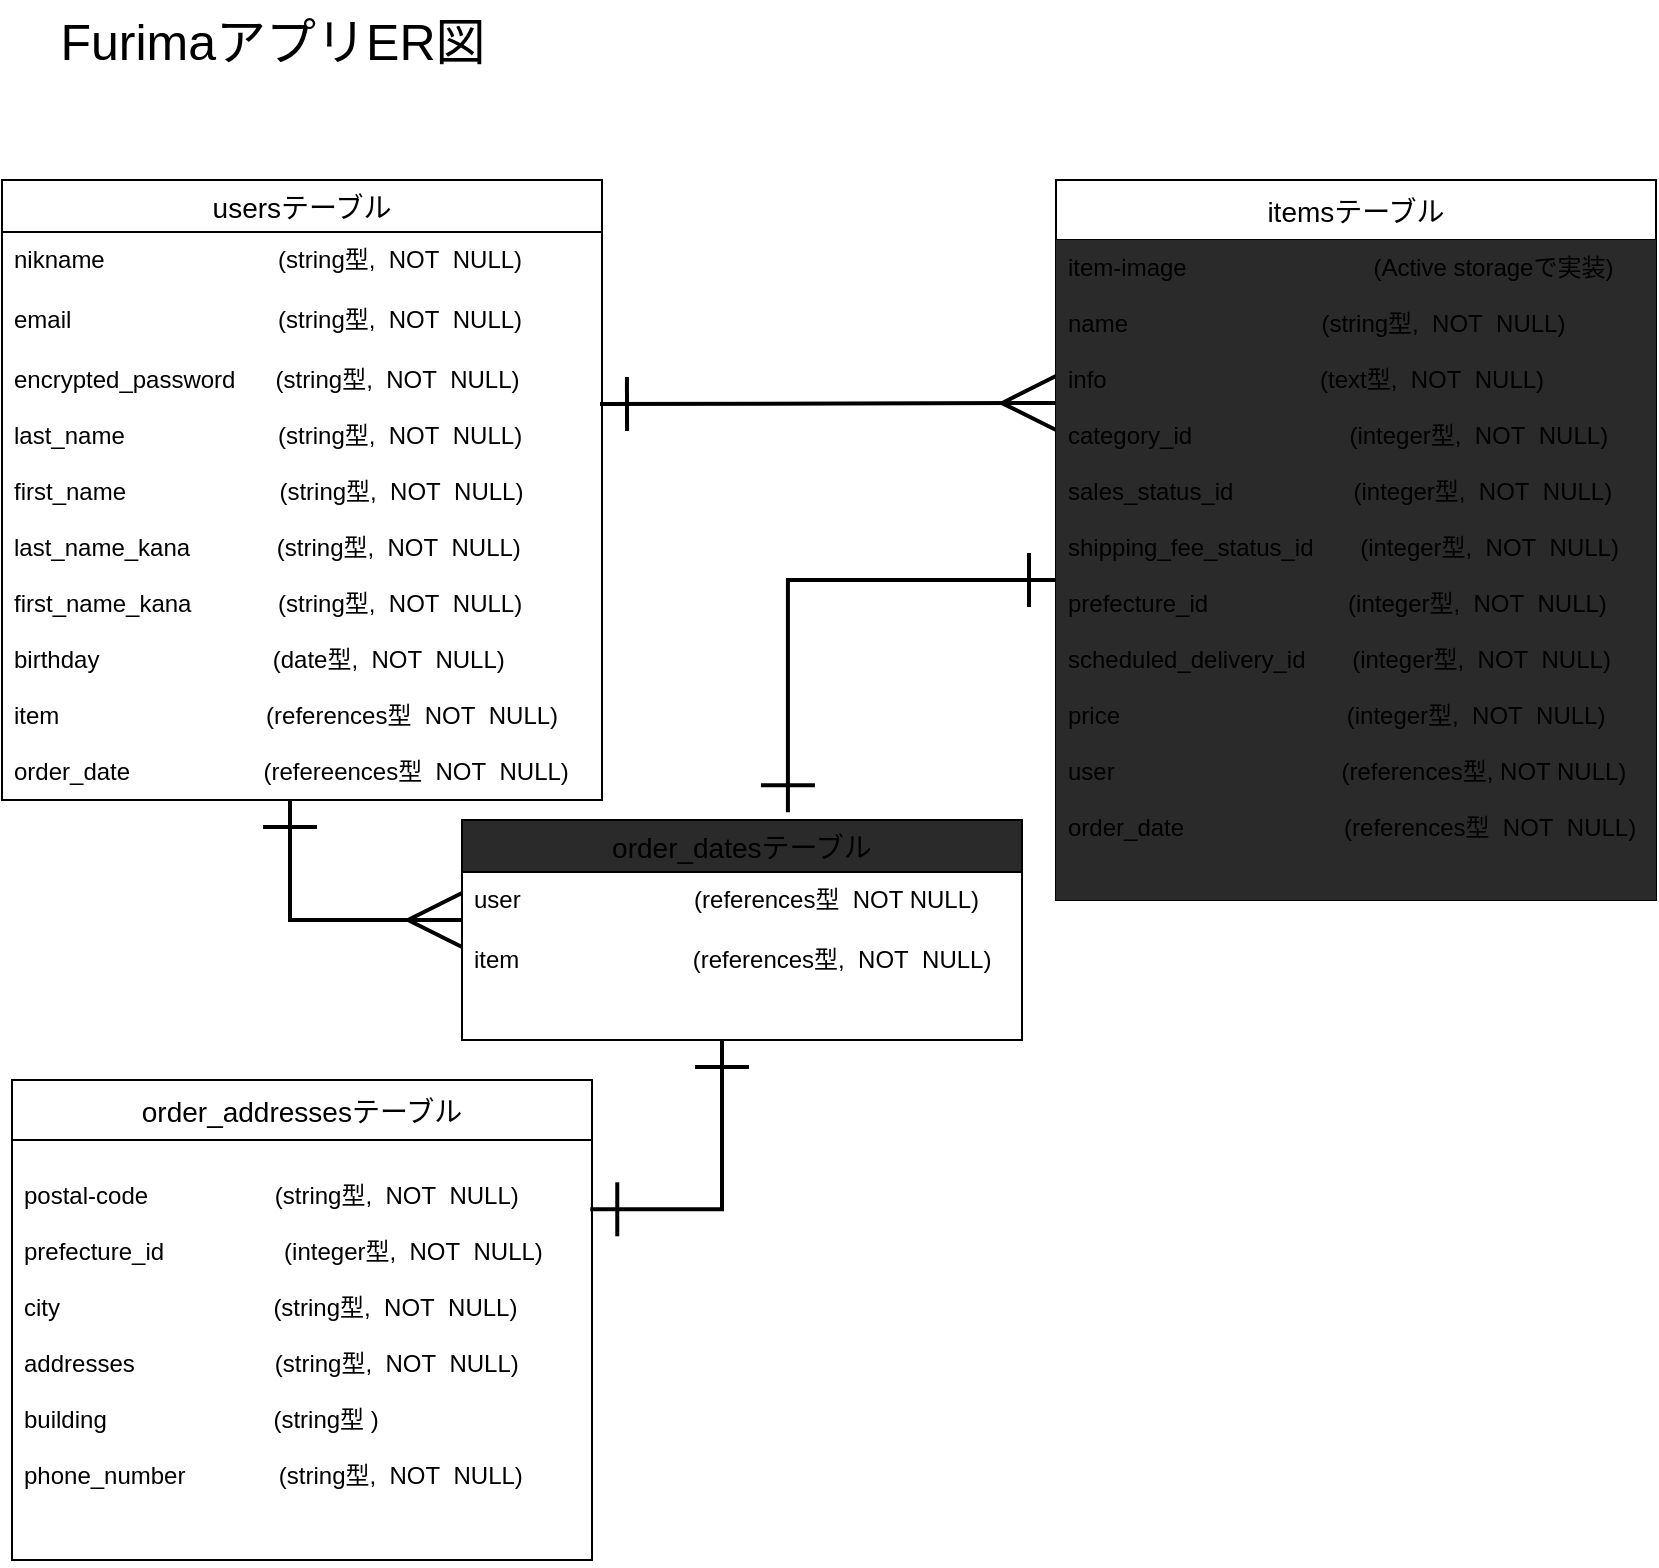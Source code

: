 <mxfile>
    <diagram id="SK3dnRFJSxGiYezryqxl" name="ページ1">
        <mxGraphModel dx="936" dy="680" grid="1" gridSize="10" guides="1" tooltips="1" connect="1" arrows="1" fold="1" page="1" pageScale="1" pageWidth="827" pageHeight="1169" math="0" shadow="0">
            <root>
                <mxCell id="0"/>
                <mxCell id="1" parent="0"/>
                <mxCell id="35" style="rounded=0;orthogonalLoop=1;jettySize=auto;html=1;fontSize=25;endArrow=ERmany;endFill=0;strokeWidth=2;startArrow=ERone;startFill=0;entryX=0;entryY=0.247;entryDx=0;entryDy=0;entryPerimeter=0;sourcePerimeterSpacing=0;endSize=24;startSize=24;" edge="1" parent="1" target="28">
                    <mxGeometry relative="1" as="geometry">
                        <mxPoint x="440" y="260" as="targetPoint"/>
                        <mxPoint x="299" y="242" as="sourcePoint"/>
                        <Array as="points"/>
                    </mxGeometry>
                </mxCell>
                <mxCell id="46" style="edgeStyle=elbowEdgeStyle;rounded=0;orthogonalLoop=1;jettySize=auto;html=1;startArrow=ERone;startFill=0;startSize=24;sourcePerimeterSpacing=0;endArrow=ERmany;endFill=0;endSize=24;strokeWidth=2;fontSize=25;" edge="1" parent="1" source="2">
                    <mxGeometry relative="1" as="geometry">
                        <mxPoint x="230" y="500" as="targetPoint"/>
                        <Array as="points">
                            <mxPoint x="144" y="510"/>
                        </Array>
                    </mxGeometry>
                </mxCell>
                <mxCell id="2" value="usersテーブル" style="swimlane;fontStyle=0;childLayout=stackLayout;horizontal=1;startSize=26;horizontalStack=0;resizeParent=1;resizeParentMax=0;resizeLast=0;collapsible=1;marginBottom=0;align=center;fontSize=14;" vertex="1" parent="1">
                    <mxGeometry y="130" width="300" height="310" as="geometry">
                        <mxRectangle x="40" y="120" width="50" height="26" as="alternateBounds"/>
                    </mxGeometry>
                </mxCell>
                <mxCell id="3" value="nikname                          (string型,  NOT  NULL)&#10;" style="text;strokeColor=none;fillColor=none;spacingLeft=4;spacingRight=4;overflow=hidden;rotatable=0;points=[[0,0.5],[1,0.5]];portConstraint=eastwest;fontSize=12;" vertex="1" parent="2">
                    <mxGeometry y="26" width="300" height="30" as="geometry"/>
                </mxCell>
                <mxCell id="4" value="email                               (string型,  NOT  NULL)&#10;" style="text;strokeColor=none;fillColor=none;spacingLeft=4;spacingRight=4;overflow=hidden;rotatable=0;points=[[0,0.5],[1,0.5]];portConstraint=eastwest;fontSize=12;" vertex="1" parent="2">
                    <mxGeometry y="56" width="300" height="30" as="geometry"/>
                </mxCell>
                <mxCell id="5" value="encrypted_password      (string型,  NOT  NULL)&#10;&#10;last_name                       (string型,  NOT  NULL)&#10;&#10;first_name                       (string型,  NOT  NULL)&#10;&#10;last_name_kana             (string型,  NOT  NULL)&#10;&#10;first_name_kana             (string型,  NOT  NULL)&#10;&#10;birthday                          (date型,  NOT  NULL)&#10;&#10;item                               (references型  NOT  NULL)&#10;&#10;order_date                    (refereences型  NOT  NULL)" style="text;strokeColor=none;fillColor=none;spacingLeft=4;spacingRight=4;overflow=hidden;rotatable=0;points=[[0,0.5],[1,0.5]];portConstraint=eastwest;fontSize=12;" vertex="1" parent="2">
                    <mxGeometry y="86" width="300" height="224" as="geometry"/>
                </mxCell>
                <mxCell id="55" style="edgeStyle=elbowEdgeStyle;rounded=0;orthogonalLoop=1;jettySize=auto;html=1;startArrow=ERone;startFill=0;startSize=24;sourcePerimeterSpacing=0;endArrow=ERone;endFill=0;endSize=24;strokeWidth=2;fontSize=25;elbow=vertical;entryX=0.582;entryY=-0.035;entryDx=0;entryDy=0;entryPerimeter=0;" edge="1" parent="1" source="25" target="48">
                    <mxGeometry relative="1" as="geometry">
                        <mxPoint x="340" y="330" as="targetPoint"/>
                        <Array as="points">
                            <mxPoint x="440" y="330"/>
                        </Array>
                    </mxGeometry>
                </mxCell>
                <mxCell id="25" value="itemsテーブル" style="swimlane;fontStyle=0;childLayout=stackLayout;horizontal=1;startSize=30;horizontalStack=0;resizeParent=1;resizeParentMax=0;resizeLast=0;collapsible=1;marginBottom=0;align=center;fontSize=14;" vertex="1" parent="1">
                    <mxGeometry x="527" y="130" width="300" height="360" as="geometry"/>
                </mxCell>
                <mxCell id="28" value="item-image                            (Active storageで実装)&#10;&#10;name                             (string型,  NOT  NULL)&#10;&#10;info                                (text型,  NOT  NULL)&#10;&#10;category_id　　　　　　  (integer型,  NOT  NULL)&#10;&#10;sales_status_id                  (integer型,  NOT  NULL)&#10;&#10;shipping_fee_status_id       (integer型,  NOT  NULL)&#10;&#10;prefecture_id                     (integer型,  NOT  NULL)&#10;&#10;scheduled_delivery_id       (integer型,  NOT  NULL)&#10;&#10;price                                  (integer型,  NOT  NULL)&#10;&#10;user                                  (references型, NOT NULL)&#10;&#10;order_date                        (references型  NOT  NULL)                                &#10;" style="text;strokeColor=none;spacingLeft=4;spacingRight=4;overflow=hidden;rotatable=0;points=[[0,0.5],[1,0.5]];portConstraint=eastwest;fontSize=12;fillColor=#2a2a2a;" vertex="1" parent="25">
                    <mxGeometry y="30" width="300" height="330" as="geometry"/>
                </mxCell>
                <mxCell id="30" value="order_addressesテーブル" style="swimlane;fontStyle=0;childLayout=stackLayout;horizontal=1;startSize=30;horizontalStack=0;resizeParent=1;resizeParentMax=0;resizeLast=0;collapsible=1;marginBottom=0;align=center;fontSize=14;" vertex="1" parent="1">
                    <mxGeometry x="5" y="580" width="290" height="240" as="geometry">
                        <mxRectangle x="40" y="120" width="50" height="26" as="alternateBounds"/>
                    </mxGeometry>
                </mxCell>
                <mxCell id="33" value="&#10;postal-code                   (string型,  NOT  NULL)&#10;&#10;prefecture_id                  (integer型,  NOT  NULL)&#10;&#10;city                                (string型,  NOT  NULL)&#10;&#10;addresses                     (string型,  NOT  NULL)&#10;&#10;building                         (string型 )&#10;&#10;phone_number              (string型,  NOT  NULL)&#10;&#10;&#10;" style="text;strokeColor=none;fillColor=none;spacingLeft=4;spacingRight=4;overflow=hidden;rotatable=0;points=[[0,0.5],[1,0.5]];portConstraint=eastwest;fontSize=12;" vertex="1" parent="30">
                    <mxGeometry y="30" width="290" height="210" as="geometry"/>
                </mxCell>
                <mxCell id="34" value="FurimaアプリER図" style="text;html=1;resizable=0;autosize=1;align=center;verticalAlign=middle;points=[];fillColor=none;strokeColor=none;rounded=0;fontSize=25;" vertex="1" parent="1">
                    <mxGeometry x="20" y="40" width="230" height="40" as="geometry"/>
                </mxCell>
                <mxCell id="52" style="edgeStyle=elbowEdgeStyle;rounded=0;orthogonalLoop=1;jettySize=auto;html=1;startArrow=ERone;startFill=0;startSize=24;sourcePerimeterSpacing=0;endArrow=ERone;endFill=0;endSize=24;strokeWidth=2;fontSize=25;entryX=0.997;entryY=0.165;entryDx=0;entryDy=0;entryPerimeter=0;" edge="1" parent="1" source="48" target="33">
                    <mxGeometry relative="1" as="geometry">
                        <mxPoint x="360" y="670" as="targetPoint"/>
                        <Array as="points">
                            <mxPoint x="360" y="660"/>
                        </Array>
                    </mxGeometry>
                </mxCell>
                <mxCell id="48" value="order_datesテーブル" style="swimlane;fontStyle=0;childLayout=stackLayout;horizontal=1;startSize=26;horizontalStack=0;resizeParent=1;resizeParentMax=0;resizeLast=0;collapsible=1;marginBottom=0;align=center;fontSize=14;fillColor=#2A2A2A;" vertex="1" parent="1">
                    <mxGeometry x="230" y="450" width="280" height="110" as="geometry">
                        <mxRectangle x="40" y="120" width="50" height="26" as="alternateBounds"/>
                    </mxGeometry>
                </mxCell>
                <mxCell id="49" value="user                          (references型  NOT NULL)" style="text;strokeColor=none;fillColor=none;spacingLeft=4;spacingRight=4;overflow=hidden;rotatable=0;points=[[0,0.5],[1,0.5]];portConstraint=eastwest;fontSize=12;" vertex="1" parent="48">
                    <mxGeometry y="26" width="280" height="30" as="geometry"/>
                </mxCell>
                <mxCell id="50" value="item                          (references型,  NOT  NULL)&#10;&#10;" style="text;strokeColor=none;fillColor=none;spacingLeft=4;spacingRight=4;overflow=hidden;rotatable=0;points=[[0,0.5],[1,0.5]];portConstraint=eastwest;fontSize=12;" vertex="1" parent="48">
                    <mxGeometry y="56" width="280" height="54" as="geometry"/>
                </mxCell>
            </root>
        </mxGraphModel>
    </diagram>
</mxfile>
